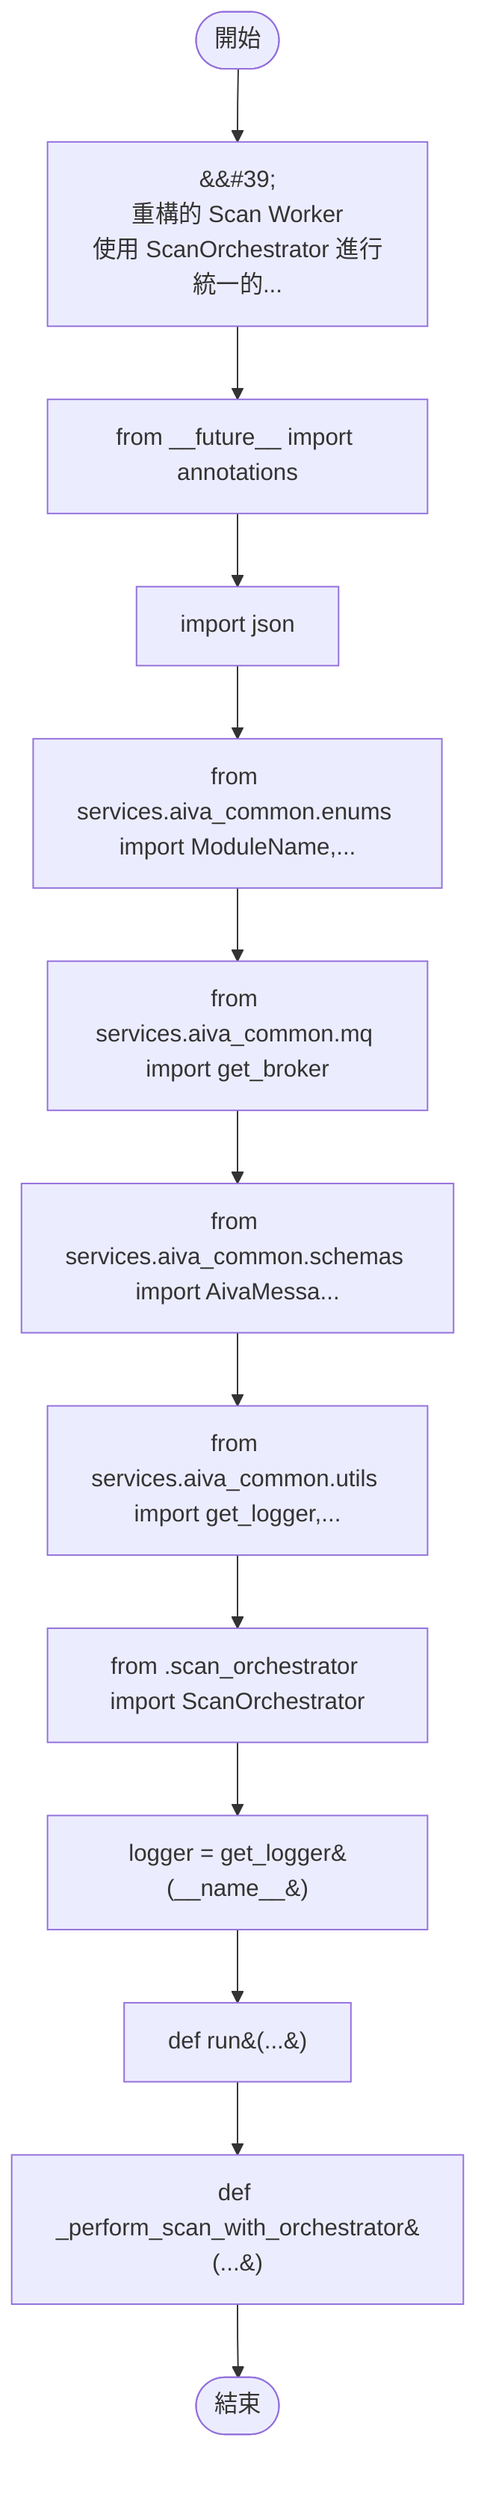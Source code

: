 flowchart TB
    n1([開始])
    n2([結束])
    n3[&amp;&#35;39;\n重構的 Scan Worker\n使用 ScanOrchestrator 進行統一的...]
    n4[from __future__ import annotations]
    n5[import json]
    n6[from services.aiva_common.enums import ModuleName,...]
    n7[from services.aiva_common.mq import get_broker]
    n8[from services.aiva_common.schemas import AivaMessa...]
    n9[from services.aiva_common.utils import get_logger,...]
    n10[from .scan_orchestrator import ScanOrchestrator]
    n11[logger = get_logger&#40;__name__&#41;]
    n12[def run&#40;...&#41;]
    n13[def _perform_scan_with_orchestrator&#40;...&#41;]
    n1 --> n3
    n3 --> n4
    n4 --> n5
    n5 --> n6
    n6 --> n7
    n7 --> n8
    n8 --> n9
    n9 --> n10
    n10 --> n11
    n11 --> n12
    n12 --> n13
    n13 --> n2